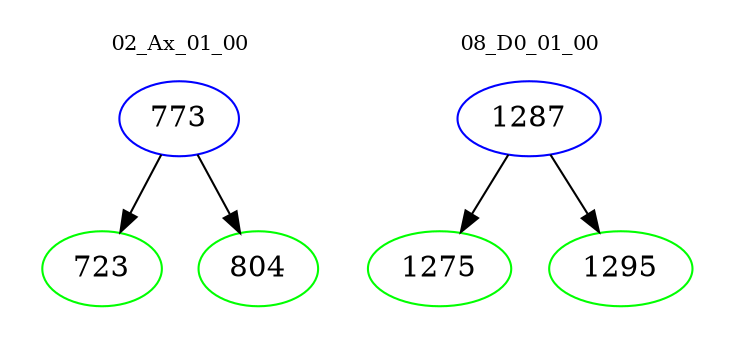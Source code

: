digraph{
subgraph cluster_0 {
color = white
label = "02_Ax_01_00";
fontsize=10;
T0_773 [label="773", color="blue"]
T0_773 -> T0_723 [color="black"]
T0_723 [label="723", color="green"]
T0_773 -> T0_804 [color="black"]
T0_804 [label="804", color="green"]
}
subgraph cluster_1 {
color = white
label = "08_D0_01_00";
fontsize=10;
T1_1287 [label="1287", color="blue"]
T1_1287 -> T1_1275 [color="black"]
T1_1275 [label="1275", color="green"]
T1_1287 -> T1_1295 [color="black"]
T1_1295 [label="1295", color="green"]
}
}
